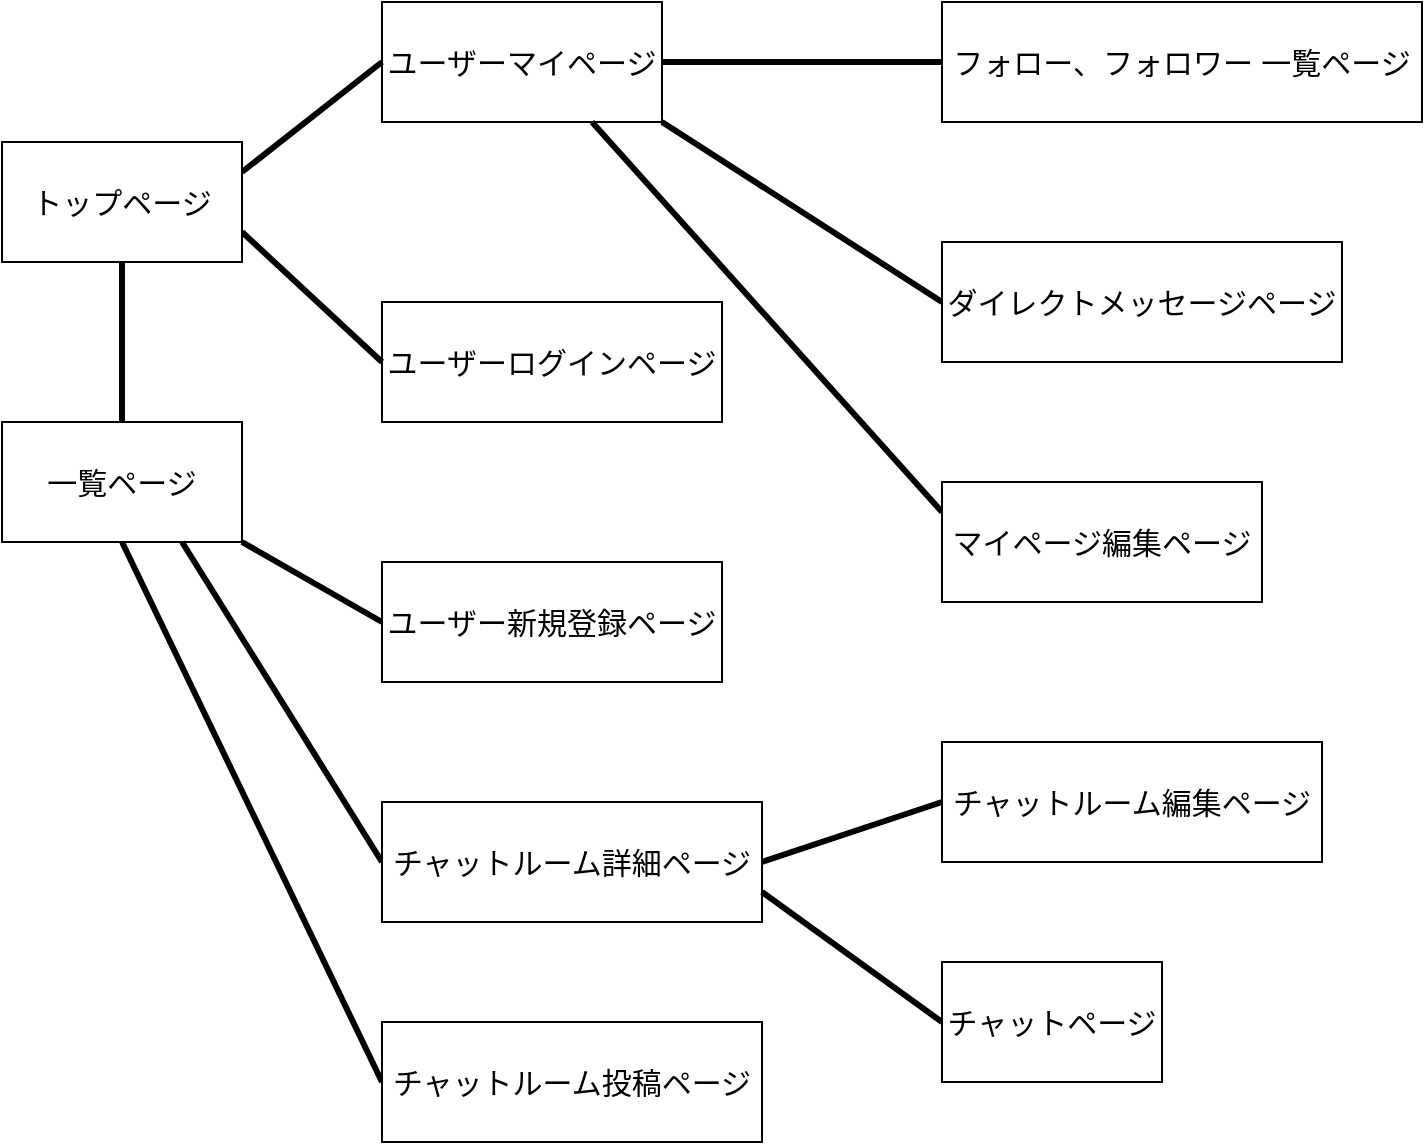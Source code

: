 <mxfile>
    <diagram id="am929-WmkDDsV6frHLYB" name="ページ1">
        <mxGraphModel dx="728" dy="680" grid="1" gridSize="10" guides="1" tooltips="1" connect="1" arrows="1" fold="1" page="1" pageScale="1" pageWidth="827" pageHeight="1169" math="0" shadow="0">
            <root>
                <mxCell id="0"/>
                <mxCell id="1" parent="0"/>
                <mxCell id="19" style="edgeStyle=none;html=1;exitX=1;exitY=1;exitDx=0;exitDy=0;entryX=0;entryY=0.5;entryDx=0;entryDy=0;fontSize=15;endArrow=none;endFill=0;strokeWidth=3;" parent="1" source="2" target="6" edge="1">
                    <mxGeometry relative="1" as="geometry"/>
                </mxCell>
                <mxCell id="2" value="一覧ページ" style="rounded=0;whiteSpace=wrap;html=1;strokeWidth=1;fontSize=15;" parent="1" vertex="1">
                    <mxGeometry x="10" y="250" width="120" height="60" as="geometry"/>
                </mxCell>
                <mxCell id="5" value="ユーザーログインページ" style="rounded=0;whiteSpace=wrap;html=1;fontSize=15;strokeWidth=1;" parent="1" vertex="1">
                    <mxGeometry x="200" y="190" width="170" height="60" as="geometry"/>
                </mxCell>
                <mxCell id="6" value="ユーザー新規登録ページ" style="rounded=0;whiteSpace=wrap;html=1;fontSize=15;strokeWidth=1;" parent="1" vertex="1">
                    <mxGeometry x="200" y="320" width="170" height="60" as="geometry"/>
                </mxCell>
                <mxCell id="23" style="edgeStyle=none;html=1;exitX=1;exitY=1;exitDx=0;exitDy=0;entryX=0;entryY=0.5;entryDx=0;entryDy=0;fontSize=15;endArrow=none;endFill=0;strokeWidth=3;" parent="1" source="7" target="15" edge="1">
                    <mxGeometry relative="1" as="geometry"/>
                </mxCell>
                <mxCell id="7" value="ユーザーマイページ" style="rounded=0;whiteSpace=wrap;html=1;fontSize=15;strokeWidth=1;" parent="1" vertex="1">
                    <mxGeometry x="200" y="40" width="140" height="60" as="geometry"/>
                </mxCell>
                <mxCell id="29" style="edgeStyle=none;html=1;exitX=0;exitY=0.5;exitDx=0;exitDy=0;entryX=0.5;entryY=1;entryDx=0;entryDy=0;fontSize=15;endArrow=none;endFill=0;strokeWidth=3;" parent="1" source="9" target="2" edge="1">
                    <mxGeometry relative="1" as="geometry"/>
                </mxCell>
                <mxCell id="9" value="チャットルーム投稿ページ" style="rounded=0;whiteSpace=wrap;html=1;fontSize=15;strokeWidth=1;" parent="1" vertex="1">
                    <mxGeometry x="200" y="550" width="190" height="60" as="geometry"/>
                </mxCell>
                <mxCell id="30" style="edgeStyle=none;html=1;exitX=0;exitY=0.5;exitDx=0;exitDy=0;entryX=0.75;entryY=1;entryDx=0;entryDy=0;fontSize=15;endArrow=none;endFill=0;strokeWidth=3;" parent="1" source="10" target="2" edge="1">
                    <mxGeometry relative="1" as="geometry"/>
                </mxCell>
                <mxCell id="31" style="edgeStyle=none;html=1;exitX=1;exitY=0.5;exitDx=0;exitDy=0;entryX=0;entryY=0.5;entryDx=0;entryDy=0;fontSize=15;endArrow=none;endFill=0;strokeWidth=3;" parent="1" source="10" target="13" edge="1">
                    <mxGeometry relative="1" as="geometry"/>
                </mxCell>
                <mxCell id="10" value="チャットルーム詳細ページ" style="rounded=0;whiteSpace=wrap;html=1;fontSize=15;strokeWidth=1;" parent="1" vertex="1">
                    <mxGeometry x="200" y="440" width="190" height="60" as="geometry"/>
                </mxCell>
                <mxCell id="21" style="edgeStyle=none;html=1;exitX=0;exitY=0.5;exitDx=0;exitDy=0;entryX=1;entryY=0.5;entryDx=0;entryDy=0;fontSize=15;endArrow=none;endFill=0;strokeWidth=3;" parent="1" source="11" target="7" edge="1">
                    <mxGeometry relative="1" as="geometry"/>
                </mxCell>
                <mxCell id="11" value="フォロー、フォロワー 一覧ページ" style="rounded=0;whiteSpace=wrap;html=1;fontSize=15;strokeWidth=1;" parent="1" vertex="1">
                    <mxGeometry x="480" y="40" width="240" height="60" as="geometry"/>
                </mxCell>
                <mxCell id="13" value="チャットルーム編集ページ" style="rounded=0;whiteSpace=wrap;html=1;fontSize=15;strokeWidth=1;" parent="1" vertex="1">
                    <mxGeometry x="480" y="410" width="190" height="60" as="geometry"/>
                </mxCell>
                <mxCell id="15" value="ダイレクトメッセージページ" style="whiteSpace=wrap;html=1;fontSize=15;strokeWidth=1;" parent="1" vertex="1">
                    <mxGeometry x="480" y="160" width="200" height="60" as="geometry"/>
                </mxCell>
                <mxCell id="33" style="edgeStyle=none;html=1;exitX=0;exitY=0.5;exitDx=0;exitDy=0;entryX=1;entryY=0.75;entryDx=0;entryDy=0;fontSize=15;endArrow=none;endFill=0;strokeWidth=3;" parent="1" source="16" target="10" edge="1">
                    <mxGeometry relative="1" as="geometry"/>
                </mxCell>
                <mxCell id="16" value="チャットページ" style="whiteSpace=wrap;html=1;fontSize=15;strokeWidth=1;" parent="1" vertex="1">
                    <mxGeometry x="480" y="520" width="110" height="60" as="geometry"/>
                </mxCell>
                <mxCell id="36" style="edgeStyle=none;html=1;exitX=0;exitY=0.25;exitDx=0;exitDy=0;entryX=0.75;entryY=1;entryDx=0;entryDy=0;fontSize=15;endArrow=none;endFill=0;endSize=6;strokeWidth=3;" parent="1" source="35" target="7" edge="1">
                    <mxGeometry relative="1" as="geometry"/>
                </mxCell>
                <mxCell id="35" value="マイページ編集ページ" style="whiteSpace=wrap;html=1;strokeWidth=1;fontSize=15;" parent="1" vertex="1">
                    <mxGeometry x="480" y="280" width="160" height="60" as="geometry"/>
                </mxCell>
                <mxCell id="39" style="edgeStyle=none;html=1;exitX=1;exitY=0.25;exitDx=0;exitDy=0;entryX=0;entryY=0.5;entryDx=0;entryDy=0;fontSize=15;endArrow=none;endFill=0;strokeWidth=3;" edge="1" parent="1" source="37" target="7">
                    <mxGeometry relative="1" as="geometry"/>
                </mxCell>
                <mxCell id="40" style="edgeStyle=none;html=1;exitX=1;exitY=0.75;exitDx=0;exitDy=0;entryX=0;entryY=0.5;entryDx=0;entryDy=0;fontSize=15;strokeWidth=3;endArrow=none;endFill=0;" edge="1" parent="1" source="37" target="5">
                    <mxGeometry relative="1" as="geometry"/>
                </mxCell>
                <mxCell id="41" style="edgeStyle=none;html=1;exitX=0.5;exitY=1;exitDx=0;exitDy=0;entryX=0.5;entryY=0;entryDx=0;entryDy=0;fontSize=15;strokeWidth=3;endArrow=none;endFill=0;" edge="1" parent="1" source="37" target="2">
                    <mxGeometry relative="1" as="geometry"/>
                </mxCell>
                <mxCell id="37" value="トップページ" style="whiteSpace=wrap;html=1;fontSize=15;" vertex="1" parent="1">
                    <mxGeometry x="10" y="110" width="120" height="60" as="geometry"/>
                </mxCell>
            </root>
        </mxGraphModel>
    </diagram>
</mxfile>